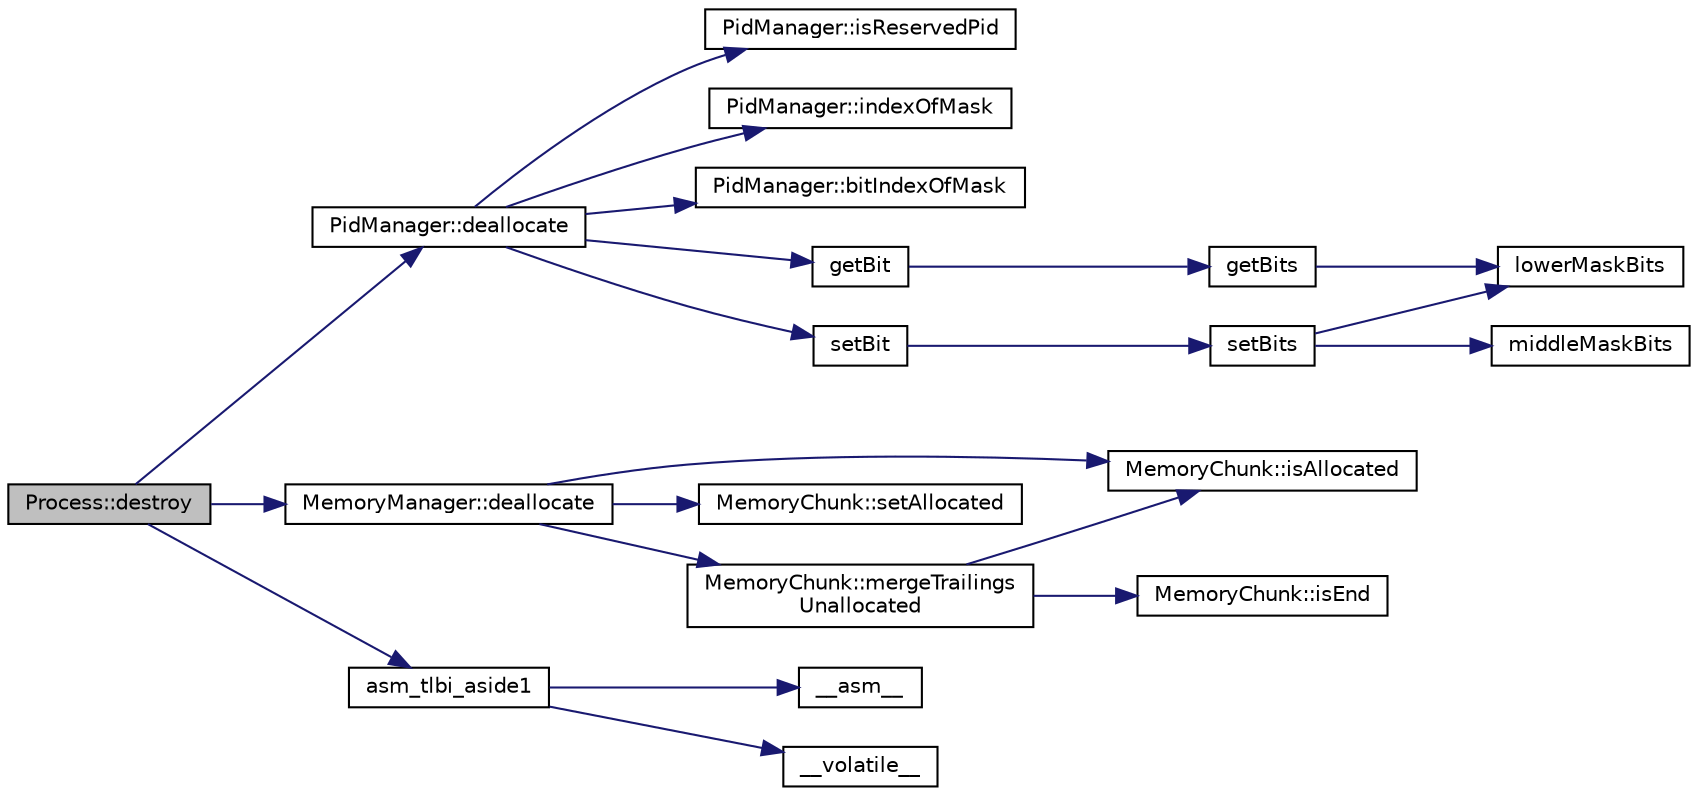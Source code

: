 digraph "Process::destroy"
{
  edge [fontname="Helvetica",fontsize="10",labelfontname="Helvetica",labelfontsize="10"];
  node [fontname="Helvetica",fontsize="10",shape=record];
  rankdir="LR";
  Node46 [label="Process::destroy",height=0.2,width=0.4,color="black", fillcolor="grey75", style="filled", fontcolor="black"];
  Node46 -> Node47 [color="midnightblue",fontsize="10",style="solid",fontname="Helvetica"];
  Node47 [label="PidManager::deallocate",height=0.2,width=0.4,color="black", fillcolor="white", style="filled",URL="$d3/d77/class_pid_manager.html#a7a7409c57e709717233c93e52830a5bb"];
  Node47 -> Node48 [color="midnightblue",fontsize="10",style="solid",fontname="Helvetica"];
  Node48 [label="PidManager::isReservedPid",height=0.2,width=0.4,color="black", fillcolor="white", style="filled",URL="$d3/d77/class_pid_manager.html#ad0231a0c34a2843df8d7ab3e527f2eb5"];
  Node47 -> Node49 [color="midnightblue",fontsize="10",style="solid",fontname="Helvetica"];
  Node49 [label="PidManager::indexOfMask",height=0.2,width=0.4,color="black", fillcolor="white", style="filled",URL="$d3/d77/class_pid_manager.html#a0d66440cc0e36b9cbc63f6a7e6e3ff74"];
  Node47 -> Node50 [color="midnightblue",fontsize="10",style="solid",fontname="Helvetica"];
  Node50 [label="PidManager::bitIndexOfMask",height=0.2,width=0.4,color="black", fillcolor="white", style="filled",URL="$d3/d77/class_pid_manager.html#ae59c208e98f7ee4f916fc4c2cbd0f6ad"];
  Node47 -> Node51 [color="midnightblue",fontsize="10",style="solid",fontname="Helvetica"];
  Node51 [label="getBit",height=0.2,width=0.4,color="black", fillcolor="white", style="filled",URL="$d6/d93/generic__util_8h.html#a94d318548d61ae9415c02f7b231a4eed"];
  Node51 -> Node52 [color="midnightblue",fontsize="10",style="solid",fontname="Helvetica"];
  Node52 [label="getBits",height=0.2,width=0.4,color="black", fillcolor="white", style="filled",URL="$d6/d93/generic__util_8h.html#ad3eca599f2c56e3c38b1cfdbd9eba440"];
  Node52 -> Node53 [color="midnightblue",fontsize="10",style="solid",fontname="Helvetica"];
  Node53 [label="lowerMaskBits",height=0.2,width=0.4,color="black", fillcolor="white", style="filled",URL="$d6/d93/generic__util_8h.html#a3d31e60307c16bf71c379876cc217b62"];
  Node47 -> Node54 [color="midnightblue",fontsize="10",style="solid",fontname="Helvetica"];
  Node54 [label="setBit",height=0.2,width=0.4,color="black", fillcolor="white", style="filled",URL="$d6/d93/generic__util_8h.html#aff4c776861e2f020cd23574941008015"];
  Node54 -> Node55 [color="midnightblue",fontsize="10",style="solid",fontname="Helvetica"];
  Node55 [label="setBits",height=0.2,width=0.4,color="black", fillcolor="white", style="filled",URL="$d6/d93/generic__util_8h.html#a41cd600b56ee27df75b2d0cdb4e18d48"];
  Node55 -> Node56 [color="midnightblue",fontsize="10",style="solid",fontname="Helvetica"];
  Node56 [label="middleMaskBits",height=0.2,width=0.4,color="black", fillcolor="white", style="filled",URL="$d6/d93/generic__util_8h.html#af2f94c964a407f35297f94dcd4e7cd1d"];
  Node55 -> Node53 [color="midnightblue",fontsize="10",style="solid",fontname="Helvetica"];
  Node46 -> Node57 [color="midnightblue",fontsize="10",style="solid",fontname="Helvetica"];
  Node57 [label="MemoryManager::deallocate",height=0.2,width=0.4,color="black", fillcolor="white", style="filled",URL="$d7/dff/class_memory_manager.html#a41a3c946c368918bdb6e4b441080fb8b"];
  Node57 -> Node58 [color="midnightblue",fontsize="10",style="solid",fontname="Helvetica"];
  Node58 [label="MemoryChunk::isAllocated",height=0.2,width=0.4,color="black", fillcolor="white", style="filled",URL="$d4/d1d/class_memory_chunk.html#ae4ec0a942bb577ece9a1ec0413ba829f"];
  Node57 -> Node59 [color="midnightblue",fontsize="10",style="solid",fontname="Helvetica"];
  Node59 [label="MemoryChunk::setAllocated",height=0.2,width=0.4,color="black", fillcolor="white", style="filled",URL="$d4/d1d/class_memory_chunk.html#ae1d0e05382c171f1720f5b3d0fc62eab"];
  Node57 -> Node60 [color="midnightblue",fontsize="10",style="solid",fontname="Helvetica"];
  Node60 [label="MemoryChunk::mergeTrailings\lUnallocated",height=0.2,width=0.4,color="black", fillcolor="white", style="filled",URL="$d4/d1d/class_memory_chunk.html#aaa4324b78e79aaf3c4ec5062d0bddba4"];
  Node60 -> Node58 [color="midnightblue",fontsize="10",style="solid",fontname="Helvetica"];
  Node60 -> Node61 [color="midnightblue",fontsize="10",style="solid",fontname="Helvetica"];
  Node61 [label="MemoryChunk::isEnd",height=0.2,width=0.4,color="black", fillcolor="white", style="filled",URL="$d4/d1d/class_memory_chunk.html#a77532081c761e7680970a9dcb0c29660"];
  Node46 -> Node62 [color="midnightblue",fontsize="10",style="solid",fontname="Helvetica"];
  Node62 [label="asm_tlbi_aside1",height=0.2,width=0.4,color="black", fillcolor="white", style="filled",URL="$d8/d2f/asm__instructions_8h.html#add13ff3d68055ca013e2fad7e2af711b"];
  Node62 -> Node63 [color="midnightblue",fontsize="10",style="solid",fontname="Helvetica"];
  Node63 [label="__asm__",height=0.2,width=0.4,color="black", fillcolor="white", style="filled",URL="$dd/d12/exceptions_8cpp.html#a40b46c5cfd33825a3980572ace99e6a1"];
  Node62 -> Node64 [color="midnightblue",fontsize="10",style="solid",fontname="Helvetica"];
  Node64 [label="__volatile__",height=0.2,width=0.4,color="black", fillcolor="white", style="filled",URL="$d8/d64/main__test__adrp__instruction_8cpp.html#a28b72fa6de7635a872fd3ae108c838c8"];
}
